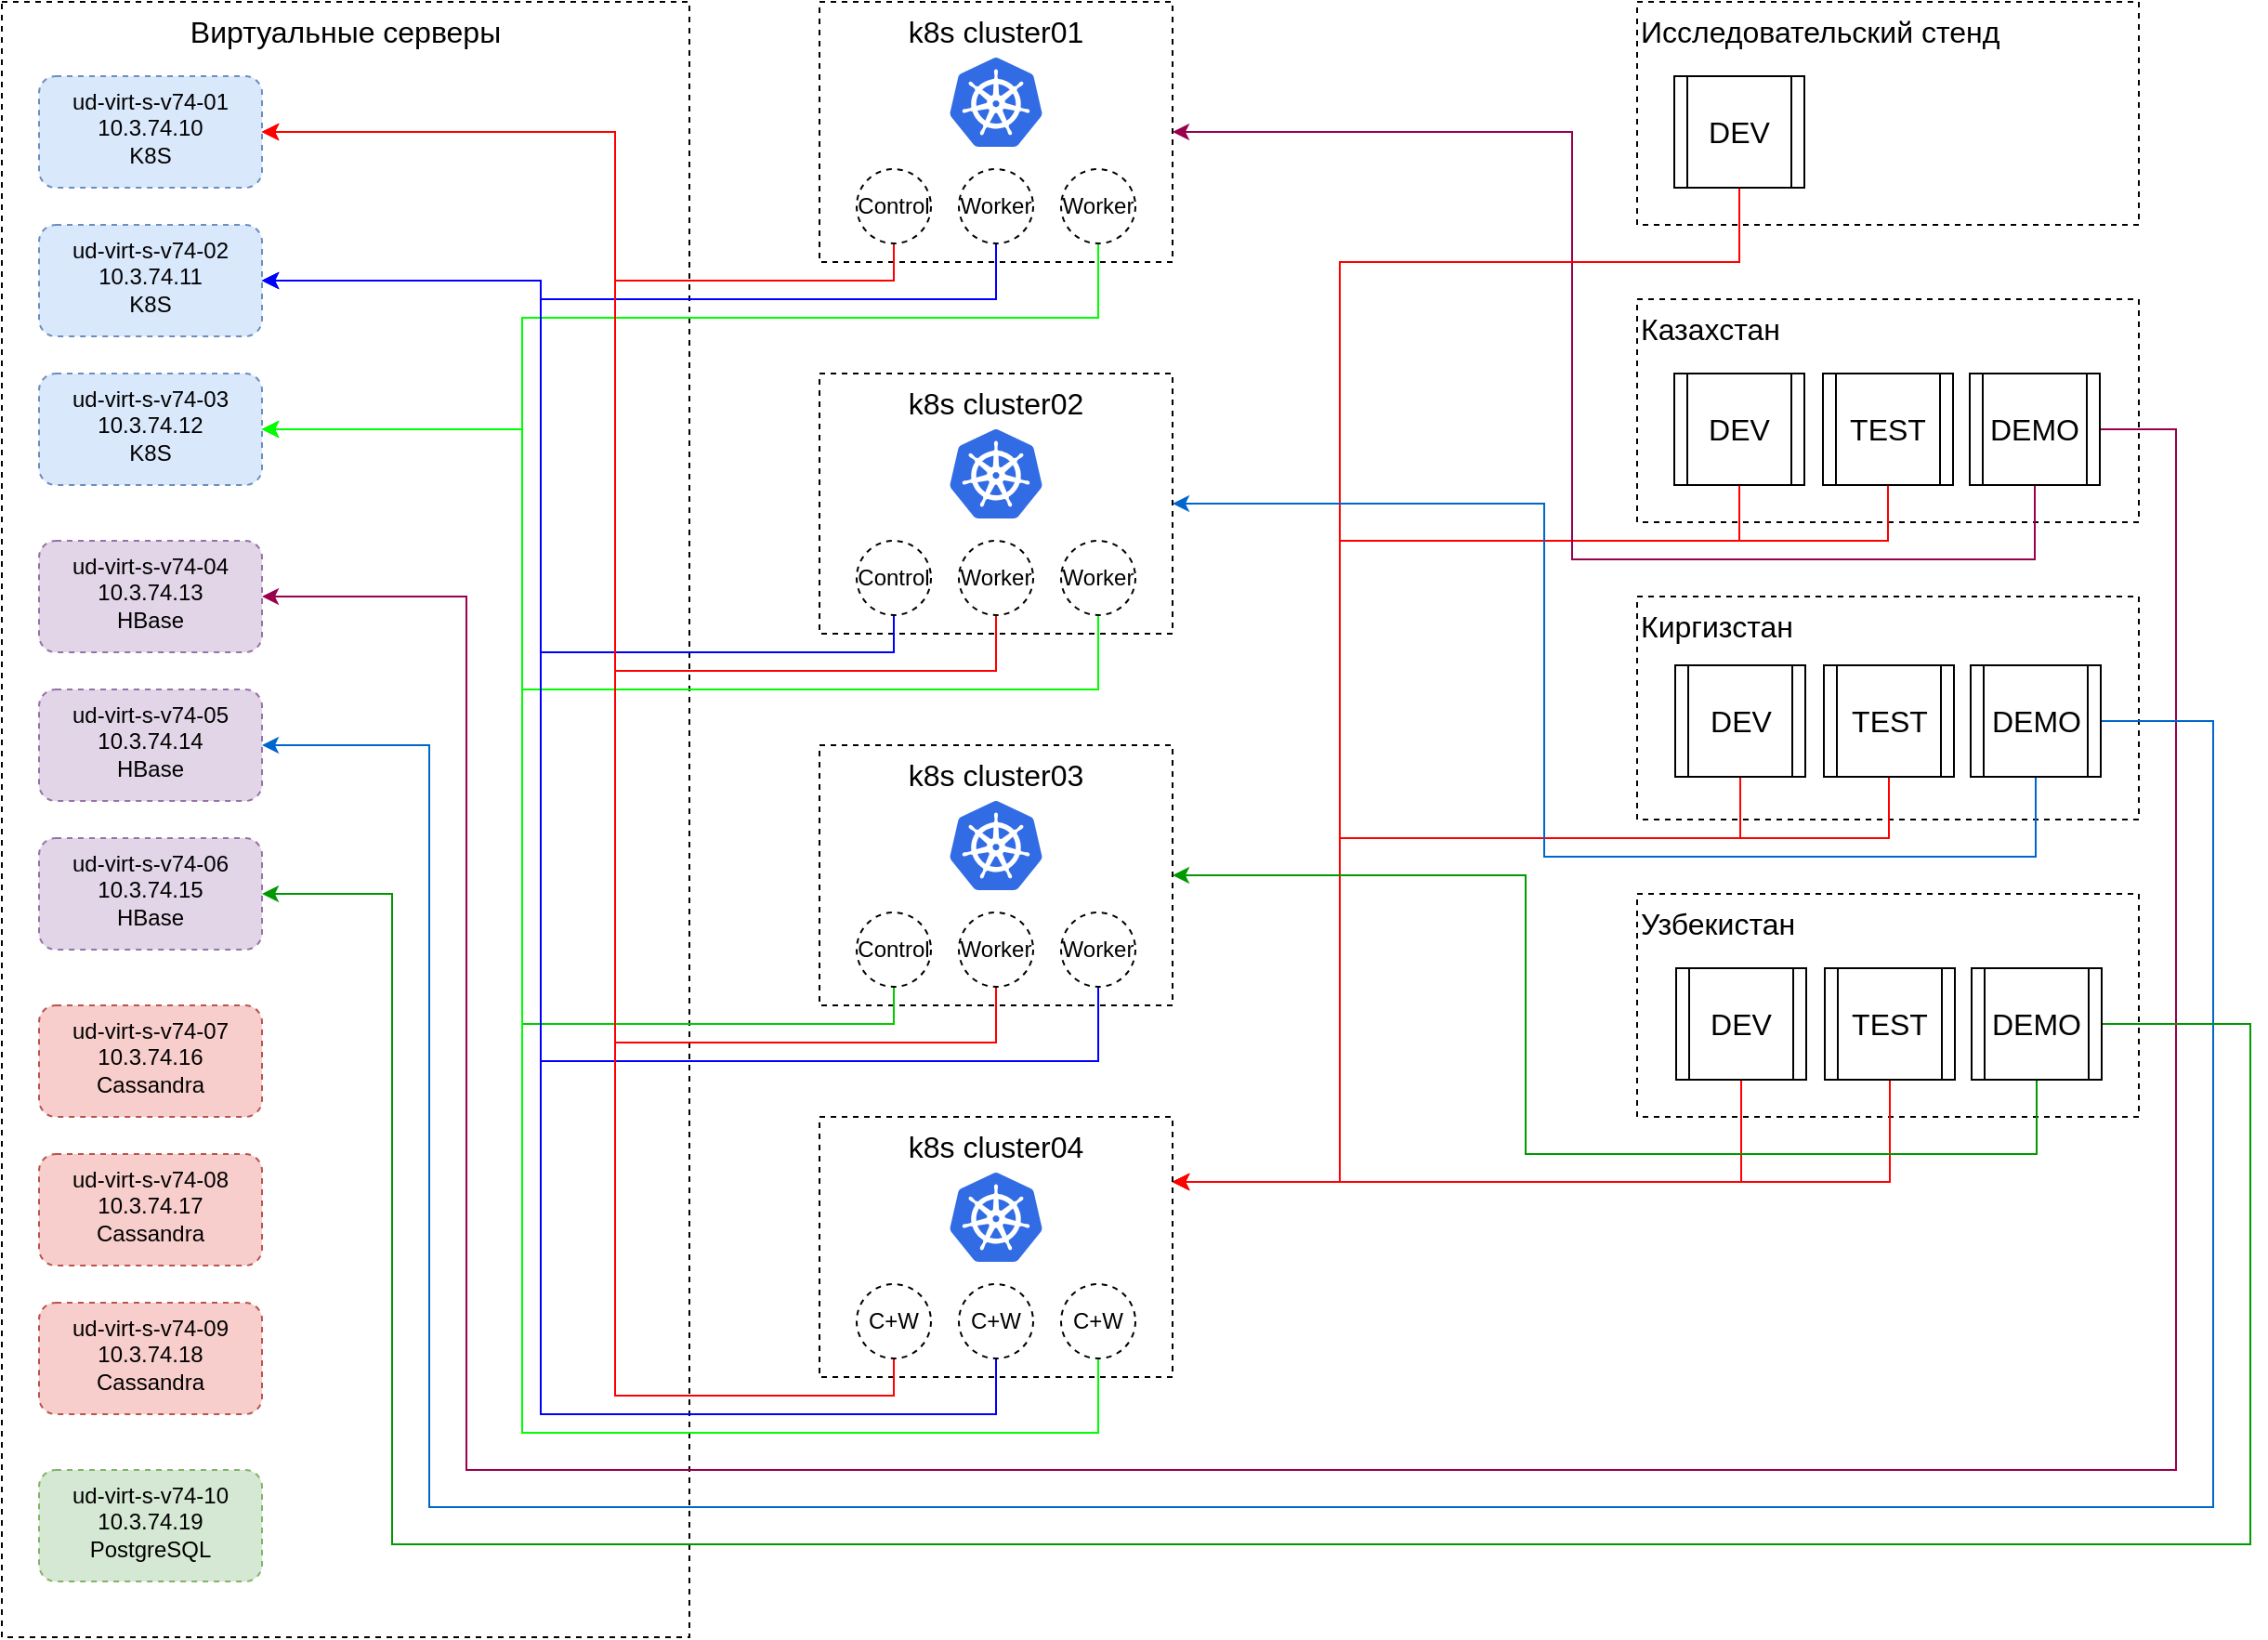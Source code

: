 <mxfile version="12.9.9" type="github">
  <diagram id="Ht1M8jgEwFfnCIfOTk4-" name="Page-1">
    <mxGraphModel dx="1568" dy="1790" grid="1" gridSize="10" guides="1" tooltips="1" connect="1" arrows="1" fold="1" page="1" pageScale="1" pageWidth="1169" pageHeight="827" math="0" shadow="0">
      <root>
        <mxCell id="0" />
        <mxCell id="1" parent="0" />
        <mxCell id="QKLWtCtMvJlHInnlzFwb-16" value="Виртуальные серверы" style="rounded=0;whiteSpace=wrap;html=1;dashed=1;align=center;verticalAlign=top;fontSize=16;" vertex="1" parent="1">
          <mxGeometry x="40" y="-800" width="370" height="880" as="geometry" />
        </mxCell>
        <mxCell id="QKLWtCtMvJlHInnlzFwb-18" value="ud-virt-s-v74-01&lt;br&gt;10.3.74.10&lt;br&gt;K8S" style="rounded=1;whiteSpace=wrap;html=1;dashed=1;align=center;verticalAlign=top;fillColor=#dae8fc;strokeColor=#6c8ebf;" vertex="1" parent="1">
          <mxGeometry x="60" y="-760" width="120" height="60" as="geometry" />
        </mxCell>
        <mxCell id="QKLWtCtMvJlHInnlzFwb-19" value="ud-virt-s-v74-02&lt;br&gt;10.3.74.11&lt;br&gt;K8S" style="rounded=1;whiteSpace=wrap;html=1;dashed=1;align=center;verticalAlign=top;fillColor=#dae8fc;strokeColor=#6c8ebf;" vertex="1" parent="1">
          <mxGeometry x="60" y="-680" width="120" height="60" as="geometry" />
        </mxCell>
        <mxCell id="QKLWtCtMvJlHInnlzFwb-20" value="ud-virt-s-v74-03&lt;br&gt;10.3.74.12&lt;br&gt;K8S" style="rounded=1;whiteSpace=wrap;html=1;dashed=1;align=center;verticalAlign=top;fillColor=#dae8fc;strokeColor=#6c8ebf;" vertex="1" parent="1">
          <mxGeometry x="60" y="-600" width="120" height="60" as="geometry" />
        </mxCell>
        <mxCell id="QKLWtCtMvJlHInnlzFwb-21" value="ud-virt-s-v74-07&lt;br&gt;10.3.74.16&lt;br&gt;Cassandra" style="rounded=1;whiteSpace=wrap;html=1;dashed=1;align=center;verticalAlign=top;fillColor=#f8cecc;strokeColor=#b85450;" vertex="1" parent="1">
          <mxGeometry x="60" y="-260" width="120" height="60" as="geometry" />
        </mxCell>
        <mxCell id="QKLWtCtMvJlHInnlzFwb-22" value="ud-virt-s-v74-08&lt;br&gt;10.3.74.17&lt;br&gt;Cassandra" style="rounded=1;whiteSpace=wrap;html=1;dashed=1;align=center;verticalAlign=top;fillColor=#f8cecc;strokeColor=#b85450;" vertex="1" parent="1">
          <mxGeometry x="60" y="-180" width="120" height="60" as="geometry" />
        </mxCell>
        <mxCell id="QKLWtCtMvJlHInnlzFwb-23" value="ud-virt-s-v74-09&lt;br&gt;10.3.74.18&lt;br&gt;Cassandra" style="rounded=1;whiteSpace=wrap;html=1;dashed=1;align=center;verticalAlign=top;fillColor=#f8cecc;strokeColor=#b85450;" vertex="1" parent="1">
          <mxGeometry x="60" y="-100" width="120" height="60" as="geometry" />
        </mxCell>
        <mxCell id="QKLWtCtMvJlHInnlzFwb-24" value="ud-virt-s-v74-04&lt;br&gt;10.3.74.13&lt;br&gt;HBase" style="rounded=1;whiteSpace=wrap;html=1;dashed=1;align=center;verticalAlign=top;fillColor=#e1d5e7;strokeColor=#9673a6;" vertex="1" parent="1">
          <mxGeometry x="60" y="-510" width="120" height="60" as="geometry" />
        </mxCell>
        <mxCell id="QKLWtCtMvJlHInnlzFwb-25" value="ud-virt-s-v74-05&lt;br&gt;10.3.74.14&lt;br&gt;HBase" style="rounded=1;whiteSpace=wrap;html=1;dashed=1;align=center;verticalAlign=top;fillColor=#e1d5e7;strokeColor=#9673a6;" vertex="1" parent="1">
          <mxGeometry x="60" y="-430" width="120" height="60" as="geometry" />
        </mxCell>
        <mxCell id="QKLWtCtMvJlHInnlzFwb-26" value="ud-virt-s-v74-06&lt;br&gt;10.3.74.15&lt;br&gt;HBase" style="rounded=1;whiteSpace=wrap;html=1;dashed=1;align=center;verticalAlign=top;fillColor=#e1d5e7;strokeColor=#9673a6;" vertex="1" parent="1">
          <mxGeometry x="60" y="-350" width="120" height="60" as="geometry" />
        </mxCell>
        <mxCell id="QKLWtCtMvJlHInnlzFwb-27" value="ud-virt-s-v74-10&lt;br&gt;10.3.74.19&lt;br&gt;PostgreSQL" style="rounded=1;whiteSpace=wrap;html=1;dashed=1;align=center;verticalAlign=top;fillColor=#d5e8d4;strokeColor=#82b366;" vertex="1" parent="1">
          <mxGeometry x="60" y="-10" width="120" height="60" as="geometry" />
        </mxCell>
        <mxCell id="QKLWtCtMvJlHInnlzFwb-28" value="Исследовательский стенд" style="rounded=0;whiteSpace=wrap;html=1;dashed=1;align=left;verticalAlign=top;fontSize=16;" vertex="1" parent="1">
          <mxGeometry x="920" y="-800" width="270" height="120" as="geometry" />
        </mxCell>
        <mxCell id="QKLWtCtMvJlHInnlzFwb-29" value="Казахстан" style="rounded=0;whiteSpace=wrap;html=1;dashed=1;align=left;verticalAlign=top;fontSize=16;" vertex="1" parent="1">
          <mxGeometry x="920" y="-640" width="270" height="120" as="geometry" />
        </mxCell>
        <mxCell id="QKLWtCtMvJlHInnlzFwb-30" value="Киргизстан" style="rounded=0;whiteSpace=wrap;html=1;dashed=1;align=left;verticalAlign=top;fontSize=16;" vertex="1" parent="1">
          <mxGeometry x="920" y="-480" width="270" height="120" as="geometry" />
        </mxCell>
        <mxCell id="QKLWtCtMvJlHInnlzFwb-31" value="Узбекистан" style="rounded=0;whiteSpace=wrap;html=1;dashed=1;align=left;verticalAlign=top;fontSize=16;" vertex="1" parent="1">
          <mxGeometry x="920" y="-320" width="270" height="120" as="geometry" />
        </mxCell>
        <mxCell id="QKLWtCtMvJlHInnlzFwb-97" style="edgeStyle=orthogonalEdgeStyle;rounded=0;orthogonalLoop=1;jettySize=auto;html=1;exitX=0.5;exitY=1;exitDx=0;exitDy=0;entryX=1;entryY=0.25;entryDx=0;entryDy=0;strokeColor=#FF0000;fontSize=12;fontColor=#000000;" edge="1" parent="1" source="QKLWtCtMvJlHInnlzFwb-35" target="QKLWtCtMvJlHInnlzFwb-90">
          <mxGeometry relative="1" as="geometry">
            <Array as="points">
              <mxPoint x="975" y="-510" />
              <mxPoint x="760" y="-510" />
              <mxPoint x="760" y="-165" />
            </Array>
          </mxGeometry>
        </mxCell>
        <mxCell id="QKLWtCtMvJlHInnlzFwb-35" value="DEV" style="shape=process;whiteSpace=wrap;html=1;backgroundOutline=1;fontSize=16;align=center;" vertex="1" parent="1">
          <mxGeometry x="940" y="-600" width="70" height="60" as="geometry" />
        </mxCell>
        <mxCell id="QKLWtCtMvJlHInnlzFwb-98" style="edgeStyle=orthogonalEdgeStyle;rounded=0;orthogonalLoop=1;jettySize=auto;html=1;exitX=0.5;exitY=1;exitDx=0;exitDy=0;entryX=1;entryY=0.25;entryDx=0;entryDy=0;strokeColor=#FF0000;fontSize=12;fontColor=#000000;" edge="1" parent="1" source="QKLWtCtMvJlHInnlzFwb-37" target="QKLWtCtMvJlHInnlzFwb-90">
          <mxGeometry relative="1" as="geometry">
            <Array as="points">
              <mxPoint x="1055" y="-510" />
              <mxPoint x="760" y="-510" />
              <mxPoint x="760" y="-165" />
            </Array>
          </mxGeometry>
        </mxCell>
        <mxCell id="QKLWtCtMvJlHInnlzFwb-37" value="TEST" style="shape=process;whiteSpace=wrap;html=1;backgroundOutline=1;fontSize=16;align=center;" vertex="1" parent="1">
          <mxGeometry x="1020" y="-600" width="70" height="60" as="geometry" />
        </mxCell>
        <mxCell id="QKLWtCtMvJlHInnlzFwb-78" style="edgeStyle=orthogonalEdgeStyle;rounded=0;orthogonalLoop=1;jettySize=auto;html=1;exitX=0.5;exitY=1;exitDx=0;exitDy=0;fontSize=12;entryX=1;entryY=0.5;entryDx=0;entryDy=0;strokeColor=#99004D;" edge="1" parent="1" source="QKLWtCtMvJlHInnlzFwb-38" target="QKLWtCtMvJlHInnlzFwb-49">
          <mxGeometry relative="1" as="geometry">
            <mxPoint x="720" y="-730" as="targetPoint" />
            <Array as="points">
              <mxPoint x="1134" y="-500" />
              <mxPoint x="885" y="-500" />
              <mxPoint x="885" y="-730" />
            </Array>
          </mxGeometry>
        </mxCell>
        <mxCell id="QKLWtCtMvJlHInnlzFwb-118" style="edgeStyle=orthogonalEdgeStyle;rounded=0;orthogonalLoop=1;jettySize=auto;html=1;exitX=1;exitY=0.5;exitDx=0;exitDy=0;entryX=1;entryY=0.5;entryDx=0;entryDy=0;strokeColor=#99004D;fontSize=12;fontColor=#000000;" edge="1" parent="1" source="QKLWtCtMvJlHInnlzFwb-38" target="QKLWtCtMvJlHInnlzFwb-24">
          <mxGeometry relative="1" as="geometry">
            <Array as="points">
              <mxPoint x="1210" y="-570" />
              <mxPoint x="1210" y="-10" />
              <mxPoint x="290" y="-10" />
              <mxPoint x="290" y="-480" />
            </Array>
          </mxGeometry>
        </mxCell>
        <mxCell id="QKLWtCtMvJlHInnlzFwb-38" value="DEMO" style="shape=process;whiteSpace=wrap;html=1;backgroundOutline=1;fontSize=16;align=center;" vertex="1" parent="1">
          <mxGeometry x="1099" y="-600" width="70" height="60" as="geometry" />
        </mxCell>
        <mxCell id="QKLWtCtMvJlHInnlzFwb-95" style="edgeStyle=orthogonalEdgeStyle;rounded=0;orthogonalLoop=1;jettySize=auto;html=1;exitX=0.5;exitY=1;exitDx=0;exitDy=0;entryX=1;entryY=0.25;entryDx=0;entryDy=0;strokeColor=#FF0000;fontSize=12;fontColor=#000000;" edge="1" parent="1" source="QKLWtCtMvJlHInnlzFwb-39" target="QKLWtCtMvJlHInnlzFwb-90">
          <mxGeometry relative="1" as="geometry">
            <Array as="points">
              <mxPoint x="975" y="-660" />
              <mxPoint x="760" y="-660" />
              <mxPoint x="760" y="-165" />
            </Array>
          </mxGeometry>
        </mxCell>
        <mxCell id="QKLWtCtMvJlHInnlzFwb-39" value="DEV" style="shape=process;whiteSpace=wrap;html=1;backgroundOutline=1;fontSize=16;align=center;" vertex="1" parent="1">
          <mxGeometry x="940" y="-760" width="70" height="60" as="geometry" />
        </mxCell>
        <mxCell id="QKLWtCtMvJlHInnlzFwb-99" style="edgeStyle=orthogonalEdgeStyle;rounded=0;orthogonalLoop=1;jettySize=auto;html=1;exitX=0.5;exitY=1;exitDx=0;exitDy=0;entryX=1;entryY=0.25;entryDx=0;entryDy=0;strokeColor=#FF0000;fontSize=12;fontColor=#000000;" edge="1" parent="1" source="QKLWtCtMvJlHInnlzFwb-40" target="QKLWtCtMvJlHInnlzFwb-90">
          <mxGeometry relative="1" as="geometry">
            <Array as="points">
              <mxPoint x="976" y="-350" />
              <mxPoint x="760" y="-350" />
              <mxPoint x="760" y="-165" />
            </Array>
          </mxGeometry>
        </mxCell>
        <mxCell id="QKLWtCtMvJlHInnlzFwb-40" value="DEV" style="shape=process;whiteSpace=wrap;html=1;backgroundOutline=1;fontSize=16;align=center;" vertex="1" parent="1">
          <mxGeometry x="940.5" y="-443" width="70" height="60" as="geometry" />
        </mxCell>
        <mxCell id="QKLWtCtMvJlHInnlzFwb-101" style="edgeStyle=orthogonalEdgeStyle;rounded=0;orthogonalLoop=1;jettySize=auto;html=1;exitX=0.5;exitY=1;exitDx=0;exitDy=0;entryX=1;entryY=0.25;entryDx=0;entryDy=0;strokeColor=#FF0000;fontSize=12;fontColor=#000000;" edge="1" parent="1" source="QKLWtCtMvJlHInnlzFwb-41" target="QKLWtCtMvJlHInnlzFwb-90">
          <mxGeometry relative="1" as="geometry">
            <Array as="points">
              <mxPoint x="1056" y="-350" />
              <mxPoint x="760" y="-350" />
              <mxPoint x="760" y="-165" />
            </Array>
          </mxGeometry>
        </mxCell>
        <mxCell id="QKLWtCtMvJlHInnlzFwb-41" value="TEST" style="shape=process;whiteSpace=wrap;html=1;backgroundOutline=1;fontSize=16;align=center;" vertex="1" parent="1">
          <mxGeometry x="1020.5" y="-443" width="70" height="60" as="geometry" />
        </mxCell>
        <mxCell id="QKLWtCtMvJlHInnlzFwb-79" style="edgeStyle=orthogonalEdgeStyle;rounded=0;orthogonalLoop=1;jettySize=auto;html=1;exitX=0.5;exitY=1;exitDx=0;exitDy=0;entryX=1;entryY=0.5;entryDx=0;entryDy=0;fontSize=12;strokeColor=#0066CC;" edge="1" parent="1" source="QKLWtCtMvJlHInnlzFwb-42" target="QKLWtCtMvJlHInnlzFwb-61">
          <mxGeometry relative="1" as="geometry">
            <Array as="points">
              <mxPoint x="1135" y="-340" />
              <mxPoint x="870" y="-340" />
              <mxPoint x="870" y="-530" />
            </Array>
          </mxGeometry>
        </mxCell>
        <mxCell id="QKLWtCtMvJlHInnlzFwb-119" style="edgeStyle=orthogonalEdgeStyle;rounded=0;orthogonalLoop=1;jettySize=auto;html=1;exitX=1;exitY=0.5;exitDx=0;exitDy=0;entryX=1;entryY=0.5;entryDx=0;entryDy=0;strokeColor=#0066CC;fontSize=12;fontColor=#000000;" edge="1" parent="1" source="QKLWtCtMvJlHInnlzFwb-42" target="QKLWtCtMvJlHInnlzFwb-25">
          <mxGeometry relative="1" as="geometry">
            <Array as="points">
              <mxPoint x="1230" y="-413" />
              <mxPoint x="1230" y="10" />
              <mxPoint x="270" y="10" />
              <mxPoint x="270" y="-400" />
            </Array>
          </mxGeometry>
        </mxCell>
        <mxCell id="QKLWtCtMvJlHInnlzFwb-42" value="DEMO" style="shape=process;whiteSpace=wrap;html=1;backgroundOutline=1;fontSize=16;align=center;" vertex="1" parent="1">
          <mxGeometry x="1099.5" y="-443" width="70" height="60" as="geometry" />
        </mxCell>
        <mxCell id="QKLWtCtMvJlHInnlzFwb-102" style="edgeStyle=orthogonalEdgeStyle;rounded=0;orthogonalLoop=1;jettySize=auto;html=1;exitX=0.5;exitY=1;exitDx=0;exitDy=0;entryX=1;entryY=0.25;entryDx=0;entryDy=0;strokeColor=#FF0000;fontSize=12;fontColor=#000000;" edge="1" parent="1" source="QKLWtCtMvJlHInnlzFwb-43" target="QKLWtCtMvJlHInnlzFwb-90">
          <mxGeometry relative="1" as="geometry" />
        </mxCell>
        <mxCell id="QKLWtCtMvJlHInnlzFwb-43" value="DEV" style="shape=process;whiteSpace=wrap;html=1;backgroundOutline=1;fontSize=16;align=center;" vertex="1" parent="1">
          <mxGeometry x="941" y="-280" width="70" height="60" as="geometry" />
        </mxCell>
        <mxCell id="QKLWtCtMvJlHInnlzFwb-104" style="edgeStyle=orthogonalEdgeStyle;rounded=0;orthogonalLoop=1;jettySize=auto;html=1;exitX=0.5;exitY=1;exitDx=0;exitDy=0;entryX=1;entryY=0.25;entryDx=0;entryDy=0;strokeColor=#FF0000;fontSize=12;fontColor=#000000;" edge="1" parent="1" source="QKLWtCtMvJlHInnlzFwb-44" target="QKLWtCtMvJlHInnlzFwb-90">
          <mxGeometry relative="1" as="geometry" />
        </mxCell>
        <mxCell id="QKLWtCtMvJlHInnlzFwb-44" value="TEST" style="shape=process;whiteSpace=wrap;html=1;backgroundOutline=1;fontSize=16;align=center;" vertex="1" parent="1">
          <mxGeometry x="1021" y="-280" width="70" height="60" as="geometry" />
        </mxCell>
        <mxCell id="QKLWtCtMvJlHInnlzFwb-80" style="edgeStyle=orthogonalEdgeStyle;rounded=0;orthogonalLoop=1;jettySize=auto;html=1;exitX=0.5;exitY=1;exitDx=0;exitDy=0;entryX=1;entryY=0.5;entryDx=0;entryDy=0;fontSize=12;strokeColor=#009900;" edge="1" parent="1" source="QKLWtCtMvJlHInnlzFwb-45" target="QKLWtCtMvJlHInnlzFwb-69">
          <mxGeometry relative="1" as="geometry">
            <Array as="points">
              <mxPoint x="1135" y="-180" />
              <mxPoint x="860" y="-180" />
              <mxPoint x="860" y="-330" />
            </Array>
          </mxGeometry>
        </mxCell>
        <mxCell id="QKLWtCtMvJlHInnlzFwb-120" style="edgeStyle=orthogonalEdgeStyle;rounded=0;orthogonalLoop=1;jettySize=auto;html=1;exitX=1;exitY=0.5;exitDx=0;exitDy=0;entryX=1;entryY=0.5;entryDx=0;entryDy=0;strokeColor=#009900;fontSize=12;fontColor=#000000;" edge="1" parent="1" source="QKLWtCtMvJlHInnlzFwb-45" target="QKLWtCtMvJlHInnlzFwb-26">
          <mxGeometry relative="1" as="geometry">
            <Array as="points">
              <mxPoint x="1250" y="-250" />
              <mxPoint x="1250" y="30" />
              <mxPoint x="250" y="30" />
              <mxPoint x="250" y="-320" />
            </Array>
          </mxGeometry>
        </mxCell>
        <mxCell id="QKLWtCtMvJlHInnlzFwb-45" value="DEMO" style="shape=process;whiteSpace=wrap;html=1;backgroundOutline=1;fontSize=16;align=center;" vertex="1" parent="1">
          <mxGeometry x="1100" y="-280" width="70" height="60" as="geometry" />
        </mxCell>
        <mxCell id="QKLWtCtMvJlHInnlzFwb-49" value="k8s cluster01" style="rounded=0;whiteSpace=wrap;html=1;fontSize=16;align=center;dashed=1;verticalAlign=top;" vertex="1" parent="1">
          <mxGeometry x="480" y="-800" width="190" height="140" as="geometry" />
        </mxCell>
        <mxCell id="QKLWtCtMvJlHInnlzFwb-50" value="" style="aspect=fixed;html=1;points=[];align=center;image;fontSize=12;image=img/lib/mscae/Kubernetes.svg;dashed=1;" vertex="1" parent="1">
          <mxGeometry x="550" y="-770" width="50" height="48" as="geometry" />
        </mxCell>
        <mxCell id="QKLWtCtMvJlHInnlzFwb-106" style="edgeStyle=orthogonalEdgeStyle;rounded=0;orthogonalLoop=1;jettySize=auto;html=1;exitX=0.5;exitY=1;exitDx=0;exitDy=0;entryX=1;entryY=0.5;entryDx=0;entryDy=0;strokeColor=#FF0000;fontSize=12;fontColor=#000000;" edge="1" parent="1" source="QKLWtCtMvJlHInnlzFwb-54" target="QKLWtCtMvJlHInnlzFwb-18">
          <mxGeometry relative="1" as="geometry">
            <Array as="points">
              <mxPoint x="520" y="-650" />
              <mxPoint x="370" y="-650" />
              <mxPoint x="370" y="-730" />
            </Array>
          </mxGeometry>
        </mxCell>
        <mxCell id="QKLWtCtMvJlHInnlzFwb-54" value="Control" style="ellipse;whiteSpace=wrap;html=1;aspect=fixed;dashed=1;fontSize=12;align=center;fontColor=#000000;strokeColor=#000000;" vertex="1" parent="1">
          <mxGeometry x="500" y="-710" width="40" height="40" as="geometry" />
        </mxCell>
        <mxCell id="QKLWtCtMvJlHInnlzFwb-109" style="edgeStyle=orthogonalEdgeStyle;rounded=0;orthogonalLoop=1;jettySize=auto;html=1;exitX=0.5;exitY=1;exitDx=0;exitDy=0;entryX=1;entryY=0.5;entryDx=0;entryDy=0;strokeColor=#0000FF;fontSize=12;fontColor=#000000;" edge="1" parent="1" source="QKLWtCtMvJlHInnlzFwb-56" target="QKLWtCtMvJlHInnlzFwb-19">
          <mxGeometry relative="1" as="geometry">
            <Array as="points">
              <mxPoint x="575" y="-640" />
              <mxPoint x="330" y="-640" />
              <mxPoint x="330" y="-650" />
            </Array>
          </mxGeometry>
        </mxCell>
        <mxCell id="QKLWtCtMvJlHInnlzFwb-56" value="Worker" style="ellipse;whiteSpace=wrap;html=1;aspect=fixed;dashed=1;fontSize=12;align=center;fontColor=#000000;strokeColor=#000000;" vertex="1" parent="1">
          <mxGeometry x="555" y="-710" width="40" height="40" as="geometry" />
        </mxCell>
        <mxCell id="QKLWtCtMvJlHInnlzFwb-110" style="edgeStyle=orthogonalEdgeStyle;rounded=0;orthogonalLoop=1;jettySize=auto;html=1;exitX=0.5;exitY=1;exitDx=0;exitDy=0;entryX=1;entryY=0.5;entryDx=0;entryDy=0;strokeColor=#00FF00;fontSize=12;fontColor=#000000;" edge="1" parent="1" source="QKLWtCtMvJlHInnlzFwb-57" target="QKLWtCtMvJlHInnlzFwb-20">
          <mxGeometry relative="1" as="geometry">
            <Array as="points">
              <mxPoint x="630" y="-630" />
              <mxPoint x="320" y="-630" />
              <mxPoint x="320" y="-570" />
            </Array>
          </mxGeometry>
        </mxCell>
        <mxCell id="QKLWtCtMvJlHInnlzFwb-57" value="Worker" style="ellipse;whiteSpace=wrap;html=1;aspect=fixed;dashed=1;fontSize=12;align=center;fontColor=#000000;strokeColor=#000000;" vertex="1" parent="1">
          <mxGeometry x="610" y="-710" width="40" height="40" as="geometry" />
        </mxCell>
        <mxCell id="QKLWtCtMvJlHInnlzFwb-61" value="k8s cluster02" style="rounded=0;whiteSpace=wrap;html=1;fontSize=16;align=center;dashed=1;verticalAlign=top;" vertex="1" parent="1">
          <mxGeometry x="480" y="-600" width="190" height="140" as="geometry" />
        </mxCell>
        <mxCell id="QKLWtCtMvJlHInnlzFwb-62" value="" style="aspect=fixed;html=1;points=[];align=center;image;fontSize=12;image=img/lib/mscae/Kubernetes.svg;dashed=1;" vertex="1" parent="1">
          <mxGeometry x="550" y="-570" width="50" height="48" as="geometry" />
        </mxCell>
        <mxCell id="QKLWtCtMvJlHInnlzFwb-107" style="edgeStyle=orthogonalEdgeStyle;rounded=0;orthogonalLoop=1;jettySize=auto;html=1;exitX=0.5;exitY=1;exitDx=0;exitDy=0;entryX=1;entryY=0.5;entryDx=0;entryDy=0;strokeColor=#0000FF;fontSize=12;fontColor=#000000;" edge="1" parent="1" source="QKLWtCtMvJlHInnlzFwb-63" target="QKLWtCtMvJlHInnlzFwb-19">
          <mxGeometry relative="1" as="geometry">
            <Array as="points">
              <mxPoint x="520" y="-450" />
              <mxPoint x="330" y="-450" />
              <mxPoint x="330" y="-650" />
            </Array>
          </mxGeometry>
        </mxCell>
        <mxCell id="QKLWtCtMvJlHInnlzFwb-63" value="Control" style="ellipse;whiteSpace=wrap;html=1;aspect=fixed;dashed=1;fontSize=12;align=center;strokeColor=#000000;fontColor=#000000;" vertex="1" parent="1">
          <mxGeometry x="500" y="-510" width="40" height="40" as="geometry" />
        </mxCell>
        <mxCell id="QKLWtCtMvJlHInnlzFwb-111" style="edgeStyle=orthogonalEdgeStyle;rounded=0;orthogonalLoop=1;jettySize=auto;html=1;exitX=0.5;exitY=1;exitDx=0;exitDy=0;entryX=1;entryY=0.5;entryDx=0;entryDy=0;strokeColor=#FF0000;fontSize=12;fontColor=#000000;" edge="1" parent="1" source="QKLWtCtMvJlHInnlzFwb-64" target="QKLWtCtMvJlHInnlzFwb-18">
          <mxGeometry relative="1" as="geometry">
            <Array as="points">
              <mxPoint x="575" y="-440" />
              <mxPoint x="370" y="-440" />
              <mxPoint x="370" y="-730" />
            </Array>
          </mxGeometry>
        </mxCell>
        <mxCell id="QKLWtCtMvJlHInnlzFwb-64" value="Worker" style="ellipse;whiteSpace=wrap;html=1;aspect=fixed;dashed=1;fontSize=12;align=center;strokeColor=#000000;fontColor=#000000;" vertex="1" parent="1">
          <mxGeometry x="555" y="-510" width="40" height="40" as="geometry" />
        </mxCell>
        <mxCell id="QKLWtCtMvJlHInnlzFwb-112" style="edgeStyle=orthogonalEdgeStyle;rounded=0;orthogonalLoop=1;jettySize=auto;html=1;exitX=0.5;exitY=1;exitDx=0;exitDy=0;entryX=1;entryY=0.5;entryDx=0;entryDy=0;strokeColor=#00FF00;fontSize=12;fontColor=#000000;" edge="1" parent="1" source="QKLWtCtMvJlHInnlzFwb-65" target="QKLWtCtMvJlHInnlzFwb-20">
          <mxGeometry relative="1" as="geometry">
            <Array as="points">
              <mxPoint x="630" y="-430" />
              <mxPoint x="320" y="-430" />
              <mxPoint x="320" y="-570" />
            </Array>
          </mxGeometry>
        </mxCell>
        <mxCell id="QKLWtCtMvJlHInnlzFwb-65" value="Worker" style="ellipse;whiteSpace=wrap;html=1;aspect=fixed;dashed=1;fontSize=12;align=center;strokeColor=#000000;fontColor=#000000;" vertex="1" parent="1">
          <mxGeometry x="610" y="-510" width="40" height="40" as="geometry" />
        </mxCell>
        <mxCell id="QKLWtCtMvJlHInnlzFwb-69" value="k8s cluster03" style="rounded=0;whiteSpace=wrap;html=1;fontSize=16;align=center;dashed=1;verticalAlign=top;" vertex="1" parent="1">
          <mxGeometry x="480" y="-400" width="190" height="140" as="geometry" />
        </mxCell>
        <mxCell id="QKLWtCtMvJlHInnlzFwb-70" value="" style="aspect=fixed;html=1;points=[];align=center;image;fontSize=12;image=img/lib/mscae/Kubernetes.svg;dashed=1;" vertex="1" parent="1">
          <mxGeometry x="550" y="-370" width="50" height="48" as="geometry" />
        </mxCell>
        <mxCell id="QKLWtCtMvJlHInnlzFwb-108" style="edgeStyle=orthogonalEdgeStyle;rounded=0;orthogonalLoop=1;jettySize=auto;html=1;exitX=0.5;exitY=1;exitDx=0;exitDy=0;entryX=1;entryY=0.5;entryDx=0;entryDy=0;strokeColor=#00CC00;fontSize=12;fontColor=#000000;" edge="1" parent="1" source="QKLWtCtMvJlHInnlzFwb-71" target="QKLWtCtMvJlHInnlzFwb-20">
          <mxGeometry relative="1" as="geometry">
            <Array as="points">
              <mxPoint x="520" y="-250" />
              <mxPoint x="320" y="-250" />
              <mxPoint x="320" y="-570" />
            </Array>
          </mxGeometry>
        </mxCell>
        <mxCell id="QKLWtCtMvJlHInnlzFwb-71" value="Control" style="ellipse;whiteSpace=wrap;html=1;aspect=fixed;dashed=1;fontSize=12;align=center;fontColor=#000000;strokeColor=#000000;" vertex="1" parent="1">
          <mxGeometry x="500" y="-310" width="40" height="40" as="geometry" />
        </mxCell>
        <mxCell id="QKLWtCtMvJlHInnlzFwb-113" style="edgeStyle=orthogonalEdgeStyle;rounded=0;orthogonalLoop=1;jettySize=auto;html=1;exitX=0.5;exitY=1;exitDx=0;exitDy=0;strokeColor=#FF0000;fontSize=12;fontColor=#000000;entryX=1;entryY=0.5;entryDx=0;entryDy=0;" edge="1" parent="1" source="QKLWtCtMvJlHInnlzFwb-72" target="QKLWtCtMvJlHInnlzFwb-18">
          <mxGeometry relative="1" as="geometry">
            <Array as="points">
              <mxPoint x="575" y="-240" />
              <mxPoint x="370" y="-240" />
              <mxPoint x="370" y="-730" />
            </Array>
          </mxGeometry>
        </mxCell>
        <mxCell id="QKLWtCtMvJlHInnlzFwb-72" value="Worker" style="ellipse;whiteSpace=wrap;html=1;aspect=fixed;dashed=1;fontSize=12;align=center;fontColor=#000000;strokeColor=#000000;" vertex="1" parent="1">
          <mxGeometry x="555" y="-310" width="40" height="40" as="geometry" />
        </mxCell>
        <mxCell id="QKLWtCtMvJlHInnlzFwb-114" style="edgeStyle=orthogonalEdgeStyle;rounded=0;orthogonalLoop=1;jettySize=auto;html=1;exitX=0.5;exitY=1;exitDx=0;exitDy=0;entryX=1;entryY=0.5;entryDx=0;entryDy=0;strokeColor=#0000FF;fontSize=12;fontColor=#000000;" edge="1" parent="1" source="QKLWtCtMvJlHInnlzFwb-73" target="QKLWtCtMvJlHInnlzFwb-19">
          <mxGeometry relative="1" as="geometry">
            <Array as="points">
              <mxPoint x="630" y="-230" />
              <mxPoint x="330" y="-230" />
              <mxPoint x="330" y="-650" />
            </Array>
          </mxGeometry>
        </mxCell>
        <mxCell id="QKLWtCtMvJlHInnlzFwb-73" value="Worker" style="ellipse;whiteSpace=wrap;html=1;aspect=fixed;dashed=1;fontSize=12;align=center;fontColor=#000000;strokeColor=#000000;" vertex="1" parent="1">
          <mxGeometry x="610" y="-310" width="40" height="40" as="geometry" />
        </mxCell>
        <mxCell id="QKLWtCtMvJlHInnlzFwb-90" value="k8s cluster04" style="rounded=0;whiteSpace=wrap;html=1;fontSize=16;align=center;dashed=1;verticalAlign=top;" vertex="1" parent="1">
          <mxGeometry x="480" y="-200" width="190" height="140" as="geometry" />
        </mxCell>
        <mxCell id="QKLWtCtMvJlHInnlzFwb-91" value="" style="aspect=fixed;html=1;points=[];align=center;image;fontSize=12;image=img/lib/mscae/Kubernetes.svg;dashed=1;" vertex="1" parent="1">
          <mxGeometry x="550" y="-170" width="50" height="48" as="geometry" />
        </mxCell>
        <mxCell id="QKLWtCtMvJlHInnlzFwb-115" style="edgeStyle=orthogonalEdgeStyle;rounded=0;orthogonalLoop=1;jettySize=auto;html=1;exitX=0.5;exitY=1;exitDx=0;exitDy=0;entryX=1;entryY=0.5;entryDx=0;entryDy=0;strokeColor=#FF0000;fontSize=12;fontColor=#000000;" edge="1" parent="1" source="QKLWtCtMvJlHInnlzFwb-92" target="QKLWtCtMvJlHInnlzFwb-18">
          <mxGeometry relative="1" as="geometry">
            <Array as="points">
              <mxPoint x="520" y="-50" />
              <mxPoint x="370" y="-50" />
              <mxPoint x="370" y="-730" />
            </Array>
          </mxGeometry>
        </mxCell>
        <mxCell id="QKLWtCtMvJlHInnlzFwb-92" value="C+W" style="ellipse;whiteSpace=wrap;html=1;aspect=fixed;dashed=1;fontSize=12;align=center;fontColor=#000000;strokeColor=#000000;" vertex="1" parent="1">
          <mxGeometry x="500" y="-110" width="40" height="40" as="geometry" />
        </mxCell>
        <mxCell id="QKLWtCtMvJlHInnlzFwb-116" style="edgeStyle=orthogonalEdgeStyle;rounded=0;orthogonalLoop=1;jettySize=auto;html=1;exitX=0.5;exitY=1;exitDx=0;exitDy=0;entryX=1;entryY=0.5;entryDx=0;entryDy=0;strokeColor=#0000FF;fontSize=12;fontColor=#000000;" edge="1" parent="1" source="QKLWtCtMvJlHInnlzFwb-93" target="QKLWtCtMvJlHInnlzFwb-19">
          <mxGeometry relative="1" as="geometry">
            <Array as="points">
              <mxPoint x="575" y="-40" />
              <mxPoint x="330" y="-40" />
              <mxPoint x="330" y="-650" />
            </Array>
          </mxGeometry>
        </mxCell>
        <mxCell id="QKLWtCtMvJlHInnlzFwb-93" value="C+W" style="ellipse;whiteSpace=wrap;html=1;aspect=fixed;dashed=1;fontSize=12;align=center;fontColor=#000000;strokeColor=#000000;" vertex="1" parent="1">
          <mxGeometry x="555" y="-110" width="40" height="40" as="geometry" />
        </mxCell>
        <mxCell id="QKLWtCtMvJlHInnlzFwb-117" style="edgeStyle=orthogonalEdgeStyle;rounded=0;orthogonalLoop=1;jettySize=auto;html=1;exitX=0.5;exitY=1;exitDx=0;exitDy=0;entryX=1;entryY=0.5;entryDx=0;entryDy=0;strokeColor=#00FF00;fontSize=12;fontColor=#000000;" edge="1" parent="1" source="QKLWtCtMvJlHInnlzFwb-94" target="QKLWtCtMvJlHInnlzFwb-20">
          <mxGeometry relative="1" as="geometry">
            <Array as="points">
              <mxPoint x="630" y="-30" />
              <mxPoint x="320" y="-30" />
              <mxPoint x="320" y="-570" />
            </Array>
          </mxGeometry>
        </mxCell>
        <mxCell id="QKLWtCtMvJlHInnlzFwb-94" value="C+W" style="ellipse;whiteSpace=wrap;html=1;aspect=fixed;dashed=1;fontSize=12;align=center;fontColor=#000000;strokeColor=#000000;" vertex="1" parent="1">
          <mxGeometry x="610" y="-110" width="40" height="40" as="geometry" />
        </mxCell>
      </root>
    </mxGraphModel>
  </diagram>
</mxfile>
